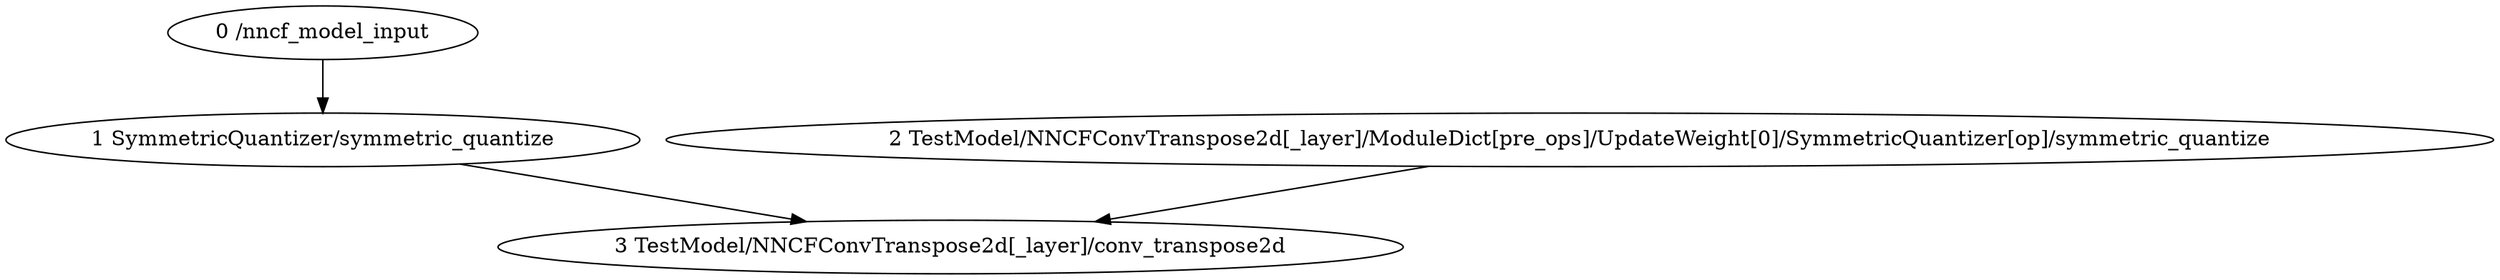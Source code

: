 strict digraph  {
"0 /nncf_model_input" [id=0, scope="", type=nncf_model_input];
"1 SymmetricQuantizer/symmetric_quantize" [id=1, scope=SymmetricQuantizer, type=symmetric_quantize];
"2 TestModel/NNCFConvTranspose2d[_layer]/ModuleDict[pre_ops]/UpdateWeight[0]/SymmetricQuantizer[op]/symmetric_quantize" [id=2, scope="TestModel/NNCFConvTranspose2d[_layer]/ModuleDict[pre_ops]/UpdateWeight[0]/SymmetricQuantizer[op]", type=symmetric_quantize];
"3 TestModel/NNCFConvTranspose2d[_layer]/conv_transpose2d" [id=3, scope="TestModel/NNCFConvTranspose2d[_layer]", type=conv_transpose2d];
"0 /nncf_model_input" -> "1 SymmetricQuantizer/symmetric_quantize";
"1 SymmetricQuantizer/symmetric_quantize" -> "3 TestModel/NNCFConvTranspose2d[_layer]/conv_transpose2d";
"2 TestModel/NNCFConvTranspose2d[_layer]/ModuleDict[pre_ops]/UpdateWeight[0]/SymmetricQuantizer[op]/symmetric_quantize" -> "3 TestModel/NNCFConvTranspose2d[_layer]/conv_transpose2d";
}
